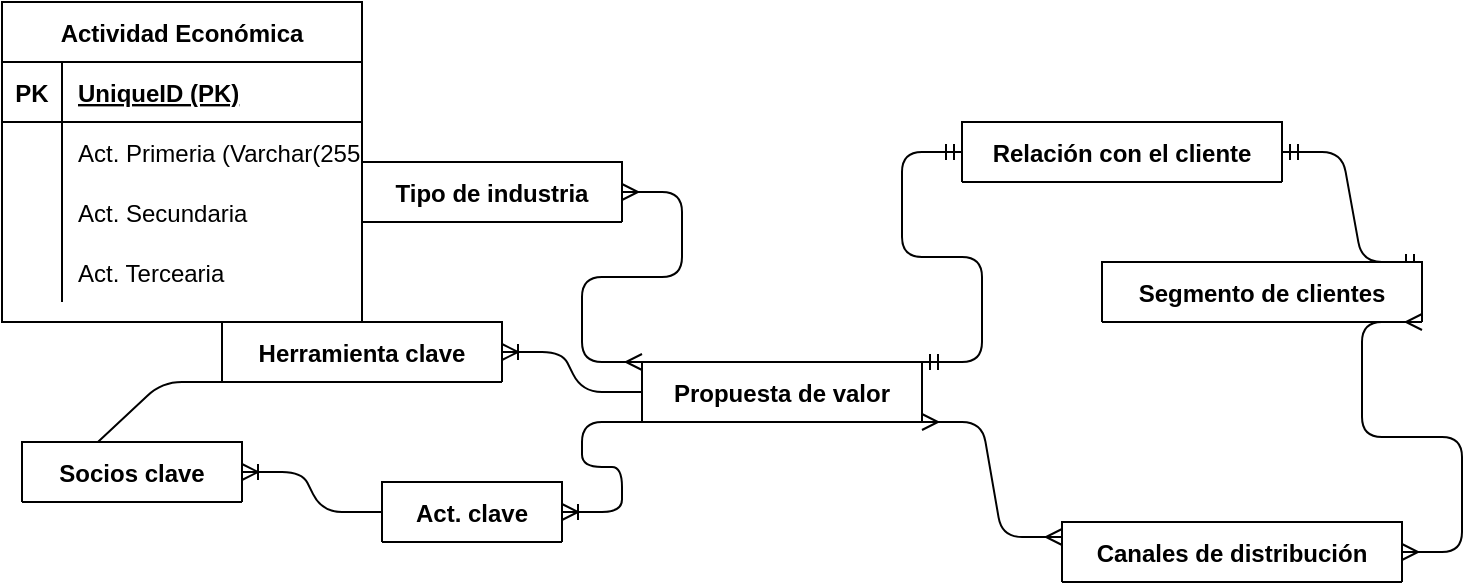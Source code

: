 <mxfile version="13.6.5" type="github">
  <diagram id="66uv4UlW8J-1fgO-G8yW" name="Page-1">
    <mxGraphModel dx="868" dy="482" grid="1" gridSize="10" guides="1" tooltips="1" connect="1" arrows="1" fold="1" page="1" pageScale="1" pageWidth="827" pageHeight="1169" math="0" shadow="0">
      <root>
        <mxCell id="0" />
        <mxCell id="1" parent="0" />
        <mxCell id="5S_YyyaYfL5L0cFhzbNb-131" value="" style="edgeStyle=entityRelationEdgeStyle;fontSize=12;html=1;endArrow=ERoneToMany;exitX=1;exitY=0.5;exitDx=0;exitDy=0;entryX=0;entryY=0.5;entryDx=0;entryDy=0;" parent="1" source="5S_YyyaYfL5L0cFhzbNb-1" target="5S_YyyaYfL5L0cFhzbNb-14" edge="1">
          <mxGeometry width="100" height="100" relative="1" as="geometry">
            <mxPoint x="360" y="380" as="sourcePoint" />
            <mxPoint x="460" y="280" as="targetPoint" />
          </mxGeometry>
        </mxCell>
        <mxCell id="5S_YyyaYfL5L0cFhzbNb-132" value="" style="edgeStyle=entityRelationEdgeStyle;fontSize=12;html=1;endArrow=ERmany;startArrow=ERmany;exitX=1;exitY=0.5;exitDx=0;exitDy=0;entryX=0;entryY=0;entryDx=0;entryDy=0;" parent="1" source="5S_YyyaYfL5L0cFhzbNb-14" target="5S_YyyaYfL5L0cFhzbNb-27" edge="1">
          <mxGeometry width="100" height="100" relative="1" as="geometry">
            <mxPoint x="360" y="380" as="sourcePoint" />
            <mxPoint x="570" y="210" as="targetPoint" />
          </mxGeometry>
        </mxCell>
        <mxCell id="5S_YyyaYfL5L0cFhzbNb-134" value="" style="edgeStyle=entityRelationEdgeStyle;fontSize=12;html=1;endArrow=ERmandOne;startArrow=ERmandOne;exitX=1;exitY=0;exitDx=0;exitDy=0;" parent="1" source="5S_YyyaYfL5L0cFhzbNb-27" target="5S_YyyaYfL5L0cFhzbNb-57" edge="1">
          <mxGeometry width="100" height="100" relative="1" as="geometry">
            <mxPoint x="460" y="280" as="sourcePoint" />
            <mxPoint x="360" y="380" as="targetPoint" />
          </mxGeometry>
        </mxCell>
        <mxCell id="5S_YyyaYfL5L0cFhzbNb-135" value="" style="edgeStyle=entityRelationEdgeStyle;fontSize=12;html=1;endArrow=ERmandOne;startArrow=ERmandOne;exitX=1;exitY=0;exitDx=0;exitDy=0;" parent="1" source="5S_YyyaYfL5L0cFhzbNb-40" target="5S_YyyaYfL5L0cFhzbNb-57" edge="1">
          <mxGeometry width="100" height="100" relative="1" as="geometry">
            <mxPoint x="360" y="380" as="sourcePoint" />
            <mxPoint x="460" y="280" as="targetPoint" />
          </mxGeometry>
        </mxCell>
        <mxCell id="5S_YyyaYfL5L0cFhzbNb-136" value="" style="edgeStyle=entityRelationEdgeStyle;fontSize=12;html=1;endArrow=ERmany;startArrow=ERmany;exitX=1;exitY=1;exitDx=0;exitDy=0;entryX=0;entryY=0.25;entryDx=0;entryDy=0;" parent="1" source="5S_YyyaYfL5L0cFhzbNb-27" target="5S_YyyaYfL5L0cFhzbNb-76" edge="1">
          <mxGeometry width="100" height="100" relative="1" as="geometry">
            <mxPoint x="580" y="260" as="sourcePoint" />
            <mxPoint x="360" y="380" as="targetPoint" />
          </mxGeometry>
        </mxCell>
        <mxCell id="5S_YyyaYfL5L0cFhzbNb-1" value="Actividad Económica" style="shape=table;startSize=30;container=1;collapsible=1;childLayout=tableLayout;fixedRows=1;rowLines=0;fontStyle=1;align=center;resizeLast=1;" parent="1" vertex="1">
          <mxGeometry x="40" y="40" width="180" height="160" as="geometry">
            <mxRectangle x="40" y="40" width="150" height="30" as="alternateBounds" />
          </mxGeometry>
        </mxCell>
        <mxCell id="5S_YyyaYfL5L0cFhzbNb-2" value="" style="shape=partialRectangle;collapsible=0;dropTarget=0;pointerEvents=0;fillColor=none;top=0;left=0;bottom=1;right=0;points=[[0,0.5],[1,0.5]];portConstraint=eastwest;" parent="5S_YyyaYfL5L0cFhzbNb-1" vertex="1">
          <mxGeometry y="30" width="180" height="30" as="geometry" />
        </mxCell>
        <mxCell id="5S_YyyaYfL5L0cFhzbNb-3" value="PK" style="shape=partialRectangle;connectable=0;fillColor=none;top=0;left=0;bottom=0;right=0;fontStyle=1;overflow=hidden;" parent="5S_YyyaYfL5L0cFhzbNb-2" vertex="1">
          <mxGeometry width="30" height="30" as="geometry" />
        </mxCell>
        <mxCell id="5S_YyyaYfL5L0cFhzbNb-4" value="UniqueID (PK)" style="shape=partialRectangle;connectable=0;fillColor=none;top=0;left=0;bottom=0;right=0;align=left;spacingLeft=6;fontStyle=5;overflow=hidden;" parent="5S_YyyaYfL5L0cFhzbNb-2" vertex="1">
          <mxGeometry x="30" width="150" height="30" as="geometry" />
        </mxCell>
        <mxCell id="5S_YyyaYfL5L0cFhzbNb-5" value="" style="shape=partialRectangle;collapsible=0;dropTarget=0;pointerEvents=0;fillColor=none;top=0;left=0;bottom=0;right=0;points=[[0,0.5],[1,0.5]];portConstraint=eastwest;" parent="5S_YyyaYfL5L0cFhzbNb-1" vertex="1">
          <mxGeometry y="60" width="180" height="30" as="geometry" />
        </mxCell>
        <mxCell id="5S_YyyaYfL5L0cFhzbNb-6" value="" style="shape=partialRectangle;connectable=0;fillColor=none;top=0;left=0;bottom=0;right=0;editable=1;overflow=hidden;" parent="5S_YyyaYfL5L0cFhzbNb-5" vertex="1">
          <mxGeometry width="30" height="30" as="geometry" />
        </mxCell>
        <mxCell id="5S_YyyaYfL5L0cFhzbNb-7" value="Act. Primeria (Varchar(255)" style="shape=partialRectangle;connectable=0;fillColor=none;top=0;left=0;bottom=0;right=0;align=left;spacingLeft=6;overflow=hidden;" parent="5S_YyyaYfL5L0cFhzbNb-5" vertex="1">
          <mxGeometry x="30" width="150" height="30" as="geometry" />
        </mxCell>
        <mxCell id="5S_YyyaYfL5L0cFhzbNb-8" value="" style="shape=partialRectangle;collapsible=0;dropTarget=0;pointerEvents=0;fillColor=none;top=0;left=0;bottom=0;right=0;points=[[0,0.5],[1,0.5]];portConstraint=eastwest;" parent="5S_YyyaYfL5L0cFhzbNb-1" vertex="1">
          <mxGeometry y="90" width="180" height="30" as="geometry" />
        </mxCell>
        <mxCell id="5S_YyyaYfL5L0cFhzbNb-9" value="" style="shape=partialRectangle;connectable=0;fillColor=none;top=0;left=0;bottom=0;right=0;editable=1;overflow=hidden;" parent="5S_YyyaYfL5L0cFhzbNb-8" vertex="1">
          <mxGeometry width="30" height="30" as="geometry" />
        </mxCell>
        <mxCell id="5S_YyyaYfL5L0cFhzbNb-10" value="Act. Secundaria" style="shape=partialRectangle;connectable=0;fillColor=none;top=0;left=0;bottom=0;right=0;align=left;spacingLeft=6;overflow=hidden;" parent="5S_YyyaYfL5L0cFhzbNb-8" vertex="1">
          <mxGeometry x="30" width="150" height="30" as="geometry" />
        </mxCell>
        <mxCell id="5S_YyyaYfL5L0cFhzbNb-11" value="" style="shape=partialRectangle;collapsible=0;dropTarget=0;pointerEvents=0;fillColor=none;top=0;left=0;bottom=0;right=0;points=[[0,0.5],[1,0.5]];portConstraint=eastwest;" parent="5S_YyyaYfL5L0cFhzbNb-1" vertex="1">
          <mxGeometry y="120" width="180" height="30" as="geometry" />
        </mxCell>
        <mxCell id="5S_YyyaYfL5L0cFhzbNb-12" value="" style="shape=partialRectangle;connectable=0;fillColor=none;top=0;left=0;bottom=0;right=0;editable=1;overflow=hidden;" parent="5S_YyyaYfL5L0cFhzbNb-11" vertex="1">
          <mxGeometry width="30" height="30" as="geometry" />
        </mxCell>
        <mxCell id="5S_YyyaYfL5L0cFhzbNb-13" value="Act. Tercearia" style="shape=partialRectangle;connectable=0;fillColor=none;top=0;left=0;bottom=0;right=0;align=left;spacingLeft=6;overflow=hidden;" parent="5S_YyyaYfL5L0cFhzbNb-11" vertex="1">
          <mxGeometry x="30" width="150" height="30" as="geometry" />
        </mxCell>
        <mxCell id="5S_YyyaYfL5L0cFhzbNb-14" value="Tipo de industria" style="shape=table;startSize=30;container=1;collapsible=1;childLayout=tableLayout;fixedRows=1;rowLines=0;fontStyle=1;align=center;resizeLast=1;" parent="1" vertex="1" collapsed="1">
          <mxGeometry x="220" y="120" width="130" height="30" as="geometry">
            <mxRectangle x="340" y="100" width="180" height="160" as="alternateBounds" />
          </mxGeometry>
        </mxCell>
        <mxCell id="5S_YyyaYfL5L0cFhzbNb-15" value="" style="shape=partialRectangle;collapsible=0;dropTarget=0;pointerEvents=0;fillColor=none;top=0;left=0;bottom=1;right=0;points=[[0,0.5],[1,0.5]];portConstraint=eastwest;" parent="5S_YyyaYfL5L0cFhzbNb-14" vertex="1">
          <mxGeometry y="30" width="180" height="30" as="geometry" />
        </mxCell>
        <mxCell id="5S_YyyaYfL5L0cFhzbNb-16" value="PK" style="shape=partialRectangle;connectable=0;fillColor=none;top=0;left=0;bottom=0;right=0;fontStyle=1;overflow=hidden;" parent="5S_YyyaYfL5L0cFhzbNb-15" vertex="1">
          <mxGeometry width="30" height="30" as="geometry" />
        </mxCell>
        <mxCell id="5S_YyyaYfL5L0cFhzbNb-17" value="UniqueID" style="shape=partialRectangle;connectable=0;fillColor=none;top=0;left=0;bottom=0;right=0;align=left;spacingLeft=6;fontStyle=5;overflow=hidden;" parent="5S_YyyaYfL5L0cFhzbNb-15" vertex="1">
          <mxGeometry x="30" width="150" height="30" as="geometry" />
        </mxCell>
        <mxCell id="5S_YyyaYfL5L0cFhzbNb-18" value="" style="shape=partialRectangle;collapsible=0;dropTarget=0;pointerEvents=0;fillColor=none;top=0;left=0;bottom=0;right=0;points=[[0,0.5],[1,0.5]];portConstraint=eastwest;" parent="5S_YyyaYfL5L0cFhzbNb-14" vertex="1">
          <mxGeometry y="60" width="180" height="30" as="geometry" />
        </mxCell>
        <mxCell id="5S_YyyaYfL5L0cFhzbNb-19" value="" style="shape=partialRectangle;connectable=0;fillColor=none;top=0;left=0;bottom=0;right=0;editable=1;overflow=hidden;" parent="5S_YyyaYfL5L0cFhzbNb-18" vertex="1">
          <mxGeometry width="30" height="30" as="geometry" />
        </mxCell>
        <mxCell id="5S_YyyaYfL5L0cFhzbNb-20" value="Mineria" style="shape=partialRectangle;connectable=0;fillColor=none;top=0;left=0;bottom=0;right=0;align=left;spacingLeft=6;overflow=hidden;" parent="5S_YyyaYfL5L0cFhzbNb-18" vertex="1">
          <mxGeometry x="30" width="150" height="30" as="geometry" />
        </mxCell>
        <mxCell id="5S_YyyaYfL5L0cFhzbNb-21" value="" style="shape=partialRectangle;collapsible=0;dropTarget=0;pointerEvents=0;fillColor=none;top=0;left=0;bottom=0;right=0;points=[[0,0.5],[1,0.5]];portConstraint=eastwest;" parent="5S_YyyaYfL5L0cFhzbNb-14" vertex="1">
          <mxGeometry y="90" width="180" height="30" as="geometry" />
        </mxCell>
        <mxCell id="5S_YyyaYfL5L0cFhzbNb-22" value="" style="shape=partialRectangle;connectable=0;fillColor=none;top=0;left=0;bottom=0;right=0;editable=1;overflow=hidden;" parent="5S_YyyaYfL5L0cFhzbNb-21" vertex="1">
          <mxGeometry width="30" height="30" as="geometry" />
        </mxCell>
        <mxCell id="5S_YyyaYfL5L0cFhzbNb-23" value="Construcción" style="shape=partialRectangle;connectable=0;fillColor=none;top=0;left=0;bottom=0;right=0;align=left;spacingLeft=6;overflow=hidden;" parent="5S_YyyaYfL5L0cFhzbNb-21" vertex="1">
          <mxGeometry x="30" width="150" height="30" as="geometry" />
        </mxCell>
        <mxCell id="5S_YyyaYfL5L0cFhzbNb-24" value="" style="shape=partialRectangle;collapsible=0;dropTarget=0;pointerEvents=0;fillColor=none;top=0;left=0;bottom=0;right=0;points=[[0,0.5],[1,0.5]];portConstraint=eastwest;" parent="5S_YyyaYfL5L0cFhzbNb-14" vertex="1">
          <mxGeometry y="120" width="180" height="30" as="geometry" />
        </mxCell>
        <mxCell id="5S_YyyaYfL5L0cFhzbNb-25" value="" style="shape=partialRectangle;connectable=0;fillColor=none;top=0;left=0;bottom=0;right=0;editable=1;overflow=hidden;" parent="5S_YyyaYfL5L0cFhzbNb-24" vertex="1">
          <mxGeometry width="30" height="30" as="geometry" />
        </mxCell>
        <mxCell id="5S_YyyaYfL5L0cFhzbNb-26" value="Industrias manufactureras" style="shape=partialRectangle;connectable=0;fillColor=none;top=0;left=0;bottom=0;right=0;align=left;spacingLeft=6;overflow=hidden;" parent="5S_YyyaYfL5L0cFhzbNb-24" vertex="1">
          <mxGeometry x="30" width="150" height="30" as="geometry" />
        </mxCell>
        <mxCell id="5S_YyyaYfL5L0cFhzbNb-27" value="Propuesta de valor" style="shape=table;startSize=30;container=1;collapsible=1;childLayout=tableLayout;fixedRows=1;rowLines=0;fontStyle=1;align=center;resizeLast=1;" parent="1" vertex="1" collapsed="1">
          <mxGeometry x="360" y="220" width="140" height="30" as="geometry">
            <mxRectangle x="550" y="110" width="180" height="100" as="alternateBounds" />
          </mxGeometry>
        </mxCell>
        <mxCell id="5S_YyyaYfL5L0cFhzbNb-28" value="" style="shape=partialRectangle;collapsible=0;dropTarget=0;pointerEvents=0;fillColor=none;top=0;left=0;bottom=1;right=0;points=[[0,0.5],[1,0.5]];portConstraint=eastwest;" parent="5S_YyyaYfL5L0cFhzbNb-27" vertex="1">
          <mxGeometry y="30" width="180" height="30" as="geometry" />
        </mxCell>
        <mxCell id="5S_YyyaYfL5L0cFhzbNb-29" value="PK" style="shape=partialRectangle;connectable=0;fillColor=none;top=0;left=0;bottom=0;right=0;fontStyle=1;overflow=hidden;" parent="5S_YyyaYfL5L0cFhzbNb-28" vertex="1">
          <mxGeometry width="30" height="30" as="geometry" />
        </mxCell>
        <mxCell id="5S_YyyaYfL5L0cFhzbNb-30" value="UniqueID" style="shape=partialRectangle;connectable=0;fillColor=none;top=0;left=0;bottom=0;right=0;align=left;spacingLeft=6;fontStyle=5;overflow=hidden;" parent="5S_YyyaYfL5L0cFhzbNb-28" vertex="1">
          <mxGeometry x="30" width="150" height="30" as="geometry" />
        </mxCell>
        <mxCell id="5S_YyyaYfL5L0cFhzbNb-31" value="" style="shape=partialRectangle;collapsible=0;dropTarget=0;pointerEvents=0;fillColor=none;top=0;left=0;bottom=0;right=0;points=[[0,0.5],[1,0.5]];portConstraint=eastwest;" parent="5S_YyyaYfL5L0cFhzbNb-27" vertex="1">
          <mxGeometry y="60" width="180" height="30" as="geometry" />
        </mxCell>
        <mxCell id="5S_YyyaYfL5L0cFhzbNb-32" value="" style="shape=partialRectangle;connectable=0;fillColor=none;top=0;left=0;bottom=0;right=0;editable=1;overflow=hidden;" parent="5S_YyyaYfL5L0cFhzbNb-31" vertex="1">
          <mxGeometry width="30" height="30" as="geometry" />
        </mxCell>
        <mxCell id="5S_YyyaYfL5L0cFhzbNb-33" value="Diferenciador" style="shape=partialRectangle;connectable=0;fillColor=none;top=0;left=0;bottom=0;right=0;align=left;spacingLeft=6;overflow=hidden;" parent="5S_YyyaYfL5L0cFhzbNb-31" vertex="1">
          <mxGeometry x="30" width="150" height="30" as="geometry" />
        </mxCell>
        <mxCell id="5S_YyyaYfL5L0cFhzbNb-57" value="Relación con el cliente" style="shape=table;startSize=30;container=1;collapsible=1;childLayout=tableLayout;fixedRows=1;rowLines=0;fontStyle=1;align=center;resizeLast=1;" parent="1" vertex="1" collapsed="1">
          <mxGeometry x="520" y="100" width="160" height="30" as="geometry">
            <mxRectangle x="479" y="310" width="180" height="220" as="alternateBounds" />
          </mxGeometry>
        </mxCell>
        <mxCell id="5S_YyyaYfL5L0cFhzbNb-58" value="" style="shape=partialRectangle;collapsible=0;dropTarget=0;pointerEvents=0;fillColor=none;top=0;left=0;bottom=1;right=0;points=[[0,0.5],[1,0.5]];portConstraint=eastwest;" parent="5S_YyyaYfL5L0cFhzbNb-57" vertex="1">
          <mxGeometry y="30" width="180" height="30" as="geometry" />
        </mxCell>
        <mxCell id="5S_YyyaYfL5L0cFhzbNb-59" value="PK" style="shape=partialRectangle;connectable=0;fillColor=none;top=0;left=0;bottom=0;right=0;fontStyle=1;overflow=hidden;" parent="5S_YyyaYfL5L0cFhzbNb-58" vertex="1">
          <mxGeometry width="30" height="30" as="geometry" />
        </mxCell>
        <mxCell id="5S_YyyaYfL5L0cFhzbNb-60" value="UniqueID" style="shape=partialRectangle;connectable=0;fillColor=none;top=0;left=0;bottom=0;right=0;align=left;spacingLeft=6;fontStyle=5;overflow=hidden;" parent="5S_YyyaYfL5L0cFhzbNb-58" vertex="1">
          <mxGeometry x="30" width="150" height="30" as="geometry" />
        </mxCell>
        <mxCell id="5S_YyyaYfL5L0cFhzbNb-61" value="" style="shape=partialRectangle;collapsible=0;dropTarget=0;pointerEvents=0;fillColor=none;top=0;left=0;bottom=0;right=0;points=[[0,0.5],[1,0.5]];portConstraint=eastwest;" parent="5S_YyyaYfL5L0cFhzbNb-57" vertex="1">
          <mxGeometry y="60" width="180" height="30" as="geometry" />
        </mxCell>
        <mxCell id="5S_YyyaYfL5L0cFhzbNb-62" value="" style="shape=partialRectangle;connectable=0;fillColor=none;top=0;left=0;bottom=0;right=0;editable=1;overflow=hidden;" parent="5S_YyyaYfL5L0cFhzbNb-61" vertex="1">
          <mxGeometry width="30" height="30" as="geometry" />
        </mxCell>
        <mxCell id="5S_YyyaYfL5L0cFhzbNb-63" value="Metodología de venta" style="shape=partialRectangle;connectable=0;fillColor=none;top=0;left=0;bottom=0;right=0;align=left;spacingLeft=6;overflow=hidden;" parent="5S_YyyaYfL5L0cFhzbNb-61" vertex="1">
          <mxGeometry x="30" width="150" height="30" as="geometry" />
        </mxCell>
        <mxCell id="5S_YyyaYfL5L0cFhzbNb-64" value="" style="shape=partialRectangle;collapsible=0;dropTarget=0;pointerEvents=0;fillColor=none;top=0;left=0;bottom=0;right=0;points=[[0,0.5],[1,0.5]];portConstraint=eastwest;" parent="5S_YyyaYfL5L0cFhzbNb-57" vertex="1">
          <mxGeometry y="90" width="180" height="30" as="geometry" />
        </mxCell>
        <mxCell id="5S_YyyaYfL5L0cFhzbNb-65" value="" style="shape=partialRectangle;connectable=0;fillColor=none;top=0;left=0;bottom=0;right=0;editable=1;overflow=hidden;" parent="5S_YyyaYfL5L0cFhzbNb-64" vertex="1">
          <mxGeometry width="30" height="30" as="geometry" />
        </mxCell>
        <mxCell id="5S_YyyaYfL5L0cFhzbNb-66" value="Curva de experiencia" style="shape=partialRectangle;connectable=0;fillColor=none;top=0;left=0;bottom=0;right=0;align=left;spacingLeft=6;overflow=hidden;" parent="5S_YyyaYfL5L0cFhzbNb-64" vertex="1">
          <mxGeometry x="30" width="150" height="30" as="geometry" />
        </mxCell>
        <mxCell id="5S_YyyaYfL5L0cFhzbNb-67" value="" style="shape=partialRectangle;collapsible=0;dropTarget=0;pointerEvents=0;fillColor=none;top=0;left=0;bottom=0;right=0;points=[[0,0.5],[1,0.5]];portConstraint=eastwest;" parent="5S_YyyaYfL5L0cFhzbNb-57" vertex="1">
          <mxGeometry y="120" width="180" height="30" as="geometry" />
        </mxCell>
        <mxCell id="5S_YyyaYfL5L0cFhzbNb-68" value="" style="shape=partialRectangle;connectable=0;fillColor=none;top=0;left=0;bottom=0;right=0;editable=1;overflow=hidden;" parent="5S_YyyaYfL5L0cFhzbNb-67" vertex="1">
          <mxGeometry width="30" height="30" as="geometry" />
        </mxCell>
        <mxCell id="5S_YyyaYfL5L0cFhzbNb-69" value="Presencia digital" style="shape=partialRectangle;connectable=0;fillColor=none;top=0;left=0;bottom=0;right=0;align=left;spacingLeft=6;overflow=hidden;" parent="5S_YyyaYfL5L0cFhzbNb-67" vertex="1">
          <mxGeometry x="30" width="150" height="30" as="geometry" />
        </mxCell>
        <mxCell id="5S_YyyaYfL5L0cFhzbNb-70" style="shape=partialRectangle;collapsible=0;dropTarget=0;pointerEvents=0;fillColor=none;top=0;left=0;bottom=0;right=0;points=[[0,0.5],[1,0.5]];portConstraint=eastwest;" parent="5S_YyyaYfL5L0cFhzbNb-57" vertex="1">
          <mxGeometry y="150" width="180" height="30" as="geometry" />
        </mxCell>
        <mxCell id="5S_YyyaYfL5L0cFhzbNb-71" style="shape=partialRectangle;connectable=0;fillColor=none;top=0;left=0;bottom=0;right=0;editable=1;overflow=hidden;" parent="5S_YyyaYfL5L0cFhzbNb-70" vertex="1">
          <mxGeometry width="30" height="30" as="geometry" />
        </mxCell>
        <mxCell id="5S_YyyaYfL5L0cFhzbNb-72" value="Seguimiento 1:1" style="shape=partialRectangle;connectable=0;fillColor=none;top=0;left=0;bottom=0;right=0;align=left;spacingLeft=6;overflow=hidden;" parent="5S_YyyaYfL5L0cFhzbNb-70" vertex="1">
          <mxGeometry x="30" width="150" height="30" as="geometry" />
        </mxCell>
        <mxCell id="5S_YyyaYfL5L0cFhzbNb-73" style="shape=partialRectangle;collapsible=0;dropTarget=0;pointerEvents=0;fillColor=none;top=0;left=0;bottom=0;right=0;points=[[0,0.5],[1,0.5]];portConstraint=eastwest;" parent="5S_YyyaYfL5L0cFhzbNb-57" vertex="1">
          <mxGeometry y="180" width="180" height="30" as="geometry" />
        </mxCell>
        <mxCell id="5S_YyyaYfL5L0cFhzbNb-74" style="shape=partialRectangle;connectable=0;fillColor=none;top=0;left=0;bottom=0;right=0;editable=1;overflow=hidden;" parent="5S_YyyaYfL5L0cFhzbNb-73" vertex="1">
          <mxGeometry width="30" height="30" as="geometry" />
        </mxCell>
        <mxCell id="5S_YyyaYfL5L0cFhzbNb-75" value="Reuniones presenciales" style="shape=partialRectangle;connectable=0;fillColor=none;top=0;left=0;bottom=0;right=0;align=left;spacingLeft=6;overflow=hidden;" parent="5S_YyyaYfL5L0cFhzbNb-73" vertex="1">
          <mxGeometry x="30" width="150" height="30" as="geometry" />
        </mxCell>
        <mxCell id="5S_YyyaYfL5L0cFhzbNb-40" value="Segmento de clientes" style="shape=table;startSize=30;container=1;collapsible=1;childLayout=tableLayout;fixedRows=1;rowLines=0;fontStyle=1;align=center;resizeLast=1;" parent="1" vertex="1" collapsed="1">
          <mxGeometry x="590" y="170" width="160" height="30" as="geometry">
            <mxRectangle x="320" y="250" width="180" height="190" as="alternateBounds" />
          </mxGeometry>
        </mxCell>
        <mxCell id="5S_YyyaYfL5L0cFhzbNb-41" value="" style="shape=partialRectangle;collapsible=0;dropTarget=0;pointerEvents=0;fillColor=none;top=0;left=0;bottom=1;right=0;points=[[0,0.5],[1,0.5]];portConstraint=eastwest;" parent="5S_YyyaYfL5L0cFhzbNb-40" vertex="1">
          <mxGeometry y="30" width="180" height="30" as="geometry" />
        </mxCell>
        <mxCell id="5S_YyyaYfL5L0cFhzbNb-42" value="PK" style="shape=partialRectangle;connectable=0;fillColor=none;top=0;left=0;bottom=0;right=0;fontStyle=1;overflow=hidden;" parent="5S_YyyaYfL5L0cFhzbNb-41" vertex="1">
          <mxGeometry width="30" height="30" as="geometry" />
        </mxCell>
        <mxCell id="5S_YyyaYfL5L0cFhzbNb-43" value="UniqueID" style="shape=partialRectangle;connectable=0;fillColor=none;top=0;left=0;bottom=0;right=0;align=left;spacingLeft=6;fontStyle=5;overflow=hidden;" parent="5S_YyyaYfL5L0cFhzbNb-41" vertex="1">
          <mxGeometry x="30" width="150" height="30" as="geometry" />
        </mxCell>
        <mxCell id="5S_YyyaYfL5L0cFhzbNb-44" value="" style="shape=partialRectangle;collapsible=0;dropTarget=0;pointerEvents=0;fillColor=none;top=0;left=0;bottom=0;right=0;points=[[0,0.5],[1,0.5]];portConstraint=eastwest;" parent="5S_YyyaYfL5L0cFhzbNb-40" vertex="1">
          <mxGeometry y="60" width="180" height="30" as="geometry" />
        </mxCell>
        <mxCell id="5S_YyyaYfL5L0cFhzbNb-45" value="" style="shape=partialRectangle;connectable=0;fillColor=none;top=0;left=0;bottom=0;right=0;editable=1;overflow=hidden;" parent="5S_YyyaYfL5L0cFhzbNb-44" vertex="1">
          <mxGeometry width="30" height="30" as="geometry" />
        </mxCell>
        <mxCell id="5S_YyyaYfL5L0cFhzbNb-46" value="Mercado Nicho" style="shape=partialRectangle;connectable=0;fillColor=none;top=0;left=0;bottom=0;right=0;align=left;spacingLeft=6;overflow=hidden;" parent="5S_YyyaYfL5L0cFhzbNb-44" vertex="1">
          <mxGeometry x="30" width="150" height="30" as="geometry" />
        </mxCell>
        <mxCell id="5S_YyyaYfL5L0cFhzbNb-47" value="" style="shape=partialRectangle;collapsible=0;dropTarget=0;pointerEvents=0;fillColor=none;top=0;left=0;bottom=0;right=0;points=[[0,0.5],[1,0.5]];portConstraint=eastwest;" parent="5S_YyyaYfL5L0cFhzbNb-40" vertex="1">
          <mxGeometry y="90" width="180" height="30" as="geometry" />
        </mxCell>
        <mxCell id="5S_YyyaYfL5L0cFhzbNb-48" value="" style="shape=partialRectangle;connectable=0;fillColor=none;top=0;left=0;bottom=0;right=0;editable=1;overflow=hidden;" parent="5S_YyyaYfL5L0cFhzbNb-47" vertex="1">
          <mxGeometry width="30" height="30" as="geometry" />
        </mxCell>
        <mxCell id="5S_YyyaYfL5L0cFhzbNb-49" value="Mercado Real" style="shape=partialRectangle;connectable=0;fillColor=none;top=0;left=0;bottom=0;right=0;align=left;spacingLeft=6;overflow=hidden;" parent="5S_YyyaYfL5L0cFhzbNb-47" vertex="1">
          <mxGeometry x="30" width="150" height="30" as="geometry" />
        </mxCell>
        <mxCell id="5S_YyyaYfL5L0cFhzbNb-50" value="" style="shape=partialRectangle;collapsible=0;dropTarget=0;pointerEvents=0;fillColor=none;top=0;left=0;bottom=0;right=0;points=[[0,0.5],[1,0.5]];portConstraint=eastwest;" parent="5S_YyyaYfL5L0cFhzbNb-40" vertex="1">
          <mxGeometry y="120" width="180" height="30" as="geometry" />
        </mxCell>
        <mxCell id="5S_YyyaYfL5L0cFhzbNb-51" value="" style="shape=partialRectangle;connectable=0;fillColor=none;top=0;left=0;bottom=0;right=0;editable=1;overflow=hidden;" parent="5S_YyyaYfL5L0cFhzbNb-50" vertex="1">
          <mxGeometry width="30" height="30" as="geometry" />
        </mxCell>
        <mxCell id="5S_YyyaYfL5L0cFhzbNb-52" value="Mercado Meta" style="shape=partialRectangle;connectable=0;fillColor=none;top=0;left=0;bottom=0;right=0;align=left;spacingLeft=6;overflow=hidden;" parent="5S_YyyaYfL5L0cFhzbNb-50" vertex="1">
          <mxGeometry x="30" width="150" height="30" as="geometry" />
        </mxCell>
        <mxCell id="5S_YyyaYfL5L0cFhzbNb-54" style="shape=partialRectangle;collapsible=0;dropTarget=0;pointerEvents=0;fillColor=none;top=0;left=0;bottom=0;right=0;points=[[0,0.5],[1,0.5]];portConstraint=eastwest;" parent="5S_YyyaYfL5L0cFhzbNb-40" vertex="1">
          <mxGeometry y="150" width="180" height="30" as="geometry" />
        </mxCell>
        <mxCell id="5S_YyyaYfL5L0cFhzbNb-55" style="shape=partialRectangle;connectable=0;fillColor=none;top=0;left=0;bottom=0;right=0;editable=1;overflow=hidden;" parent="5S_YyyaYfL5L0cFhzbNb-54" vertex="1">
          <mxGeometry width="30" height="30" as="geometry" />
        </mxCell>
        <mxCell id="5S_YyyaYfL5L0cFhzbNb-56" value="Mercado Potencial" style="shape=partialRectangle;connectable=0;fillColor=none;top=0;left=0;bottom=0;right=0;align=left;spacingLeft=6;overflow=hidden;" parent="5S_YyyaYfL5L0cFhzbNb-54" vertex="1">
          <mxGeometry x="30" width="150" height="30" as="geometry" />
        </mxCell>
        <mxCell id="5S_YyyaYfL5L0cFhzbNb-76" value="Canales de distribución" style="shape=table;startSize=30;container=1;collapsible=1;childLayout=tableLayout;fixedRows=1;rowLines=0;fontStyle=1;align=center;resizeLast=1;" parent="1" vertex="1" collapsed="1">
          <mxGeometry x="570" y="300" width="170" height="30" as="geometry">
            <mxRectangle x="320" y="250" width="180" height="190" as="alternateBounds" />
          </mxGeometry>
        </mxCell>
        <mxCell id="5S_YyyaYfL5L0cFhzbNb-77" value="" style="shape=partialRectangle;collapsible=0;dropTarget=0;pointerEvents=0;fillColor=none;top=0;left=0;bottom=1;right=0;points=[[0,0.5],[1,0.5]];portConstraint=eastwest;" parent="5S_YyyaYfL5L0cFhzbNb-76" vertex="1">
          <mxGeometry y="30" width="180" height="30" as="geometry" />
        </mxCell>
        <mxCell id="5S_YyyaYfL5L0cFhzbNb-78" value="PK" style="shape=partialRectangle;connectable=0;fillColor=none;top=0;left=0;bottom=0;right=0;fontStyle=1;overflow=hidden;" parent="5S_YyyaYfL5L0cFhzbNb-77" vertex="1">
          <mxGeometry width="30" height="30" as="geometry" />
        </mxCell>
        <mxCell id="5S_YyyaYfL5L0cFhzbNb-79" value="UniqueID" style="shape=partialRectangle;connectable=0;fillColor=none;top=0;left=0;bottom=0;right=0;align=left;spacingLeft=6;fontStyle=5;overflow=hidden;" parent="5S_YyyaYfL5L0cFhzbNb-77" vertex="1">
          <mxGeometry x="30" width="150" height="30" as="geometry" />
        </mxCell>
        <mxCell id="5S_YyyaYfL5L0cFhzbNb-80" value="" style="shape=partialRectangle;collapsible=0;dropTarget=0;pointerEvents=0;fillColor=none;top=0;left=0;bottom=0;right=0;points=[[0,0.5],[1,0.5]];portConstraint=eastwest;" parent="5S_YyyaYfL5L0cFhzbNb-76" vertex="1">
          <mxGeometry y="60" width="180" height="30" as="geometry" />
        </mxCell>
        <mxCell id="5S_YyyaYfL5L0cFhzbNb-81" value="" style="shape=partialRectangle;connectable=0;fillColor=none;top=0;left=0;bottom=0;right=0;editable=1;overflow=hidden;" parent="5S_YyyaYfL5L0cFhzbNb-80" vertex="1">
          <mxGeometry width="30" height="30" as="geometry" />
        </mxCell>
        <mxCell id="5S_YyyaYfL5L0cFhzbNb-82" value="Precio" style="shape=partialRectangle;connectable=0;fillColor=none;top=0;left=0;bottom=0;right=0;align=left;spacingLeft=6;overflow=hidden;" parent="5S_YyyaYfL5L0cFhzbNb-80" vertex="1">
          <mxGeometry x="30" width="150" height="30" as="geometry" />
        </mxCell>
        <mxCell id="5S_YyyaYfL5L0cFhzbNb-83" value="" style="shape=partialRectangle;collapsible=0;dropTarget=0;pointerEvents=0;fillColor=none;top=0;left=0;bottom=0;right=0;points=[[0,0.5],[1,0.5]];portConstraint=eastwest;" parent="5S_YyyaYfL5L0cFhzbNb-76" vertex="1">
          <mxGeometry y="90" width="180" height="30" as="geometry" />
        </mxCell>
        <mxCell id="5S_YyyaYfL5L0cFhzbNb-84" value="" style="shape=partialRectangle;connectable=0;fillColor=none;top=0;left=0;bottom=0;right=0;editable=1;overflow=hidden;" parent="5S_YyyaYfL5L0cFhzbNb-83" vertex="1">
          <mxGeometry width="30" height="30" as="geometry" />
        </mxCell>
        <mxCell id="5S_YyyaYfL5L0cFhzbNb-85" value="Producto" style="shape=partialRectangle;connectable=0;fillColor=none;top=0;left=0;bottom=0;right=0;align=left;spacingLeft=6;overflow=hidden;" parent="5S_YyyaYfL5L0cFhzbNb-83" vertex="1">
          <mxGeometry x="30" width="150" height="30" as="geometry" />
        </mxCell>
        <mxCell id="5S_YyyaYfL5L0cFhzbNb-86" value="" style="shape=partialRectangle;collapsible=0;dropTarget=0;pointerEvents=0;fillColor=none;top=0;left=0;bottom=0;right=0;points=[[0,0.5],[1,0.5]];portConstraint=eastwest;" parent="5S_YyyaYfL5L0cFhzbNb-76" vertex="1">
          <mxGeometry y="120" width="180" height="30" as="geometry" />
        </mxCell>
        <mxCell id="5S_YyyaYfL5L0cFhzbNb-87" value="" style="shape=partialRectangle;connectable=0;fillColor=none;top=0;left=0;bottom=0;right=0;editable=1;overflow=hidden;" parent="5S_YyyaYfL5L0cFhzbNb-86" vertex="1">
          <mxGeometry width="30" height="30" as="geometry" />
        </mxCell>
        <mxCell id="5S_YyyaYfL5L0cFhzbNb-88" value="Plaza" style="shape=partialRectangle;connectable=0;fillColor=none;top=0;left=0;bottom=0;right=0;align=left;spacingLeft=6;overflow=hidden;" parent="5S_YyyaYfL5L0cFhzbNb-86" vertex="1">
          <mxGeometry x="30" width="150" height="30" as="geometry" />
        </mxCell>
        <mxCell id="5S_YyyaYfL5L0cFhzbNb-89" style="shape=partialRectangle;collapsible=0;dropTarget=0;pointerEvents=0;fillColor=none;top=0;left=0;bottom=0;right=0;points=[[0,0.5],[1,0.5]];portConstraint=eastwest;" parent="5S_YyyaYfL5L0cFhzbNb-76" vertex="1">
          <mxGeometry y="150" width="180" height="30" as="geometry" />
        </mxCell>
        <mxCell id="5S_YyyaYfL5L0cFhzbNb-90" style="shape=partialRectangle;connectable=0;fillColor=none;top=0;left=0;bottom=0;right=0;editable=1;overflow=hidden;" parent="5S_YyyaYfL5L0cFhzbNb-89" vertex="1">
          <mxGeometry width="30" height="30" as="geometry" />
        </mxCell>
        <mxCell id="5S_YyyaYfL5L0cFhzbNb-91" value="Promoción" style="shape=partialRectangle;connectable=0;fillColor=none;top=0;left=0;bottom=0;right=0;align=left;spacingLeft=6;overflow=hidden;" parent="5S_YyyaYfL5L0cFhzbNb-89" vertex="1">
          <mxGeometry x="30" width="150" height="30" as="geometry" />
        </mxCell>
        <mxCell id="5S_YyyaYfL5L0cFhzbNb-138" value="" style="edgeStyle=entityRelationEdgeStyle;fontSize=12;html=1;endArrow=ERmany;startArrow=ERmany;exitX=1;exitY=1;exitDx=0;exitDy=0;" parent="1" source="5S_YyyaYfL5L0cFhzbNb-40" target="5S_YyyaYfL5L0cFhzbNb-76" edge="1">
          <mxGeometry width="100" height="100" relative="1" as="geometry">
            <mxPoint x="460" y="280" as="sourcePoint" />
            <mxPoint x="360" y="380" as="targetPoint" />
          </mxGeometry>
        </mxCell>
        <mxCell id="5S_YyyaYfL5L0cFhzbNb-139" value="Act. clave" style="shape=table;startSize=30;container=1;collapsible=1;childLayout=tableLayout;fixedRows=1;rowLines=0;fontStyle=1;align=center;resizeLast=1;" parent="1" vertex="1" collapsed="1">
          <mxGeometry x="230" y="280" width="90" height="30" as="geometry">
            <mxRectangle x="320" y="250" width="180" height="130" as="alternateBounds" />
          </mxGeometry>
        </mxCell>
        <mxCell id="5S_YyyaYfL5L0cFhzbNb-140" value="" style="shape=partialRectangle;collapsible=0;dropTarget=0;pointerEvents=0;fillColor=none;top=0;left=0;bottom=1;right=0;points=[[0,0.5],[1,0.5]];portConstraint=eastwest;" parent="5S_YyyaYfL5L0cFhzbNb-139" vertex="1">
          <mxGeometry y="30" width="180" height="30" as="geometry" />
        </mxCell>
        <mxCell id="5S_YyyaYfL5L0cFhzbNb-141" value="PK" style="shape=partialRectangle;connectable=0;fillColor=none;top=0;left=0;bottom=0;right=0;fontStyle=1;overflow=hidden;" parent="5S_YyyaYfL5L0cFhzbNb-140" vertex="1">
          <mxGeometry width="30" height="30" as="geometry" />
        </mxCell>
        <mxCell id="5S_YyyaYfL5L0cFhzbNb-142" value="UniqueID" style="shape=partialRectangle;connectable=0;fillColor=none;top=0;left=0;bottom=0;right=0;align=left;spacingLeft=6;fontStyle=5;overflow=hidden;" parent="5S_YyyaYfL5L0cFhzbNb-140" vertex="1">
          <mxGeometry x="30" width="150" height="30" as="geometry" />
        </mxCell>
        <mxCell id="5S_YyyaYfL5L0cFhzbNb-143" value="" style="shape=partialRectangle;collapsible=0;dropTarget=0;pointerEvents=0;fillColor=none;top=0;left=0;bottom=0;right=0;points=[[0,0.5],[1,0.5]];portConstraint=eastwest;" parent="5S_YyyaYfL5L0cFhzbNb-139" vertex="1">
          <mxGeometry y="60" width="180" height="30" as="geometry" />
        </mxCell>
        <mxCell id="5S_YyyaYfL5L0cFhzbNb-144" value="" style="shape=partialRectangle;connectable=0;fillColor=none;top=0;left=0;bottom=0;right=0;editable=1;overflow=hidden;" parent="5S_YyyaYfL5L0cFhzbNb-143" vertex="1">
          <mxGeometry width="30" height="30" as="geometry" />
        </mxCell>
        <mxCell id="5S_YyyaYfL5L0cFhzbNb-145" value="Proceso" style="shape=partialRectangle;connectable=0;fillColor=none;top=0;left=0;bottom=0;right=0;align=left;spacingLeft=6;overflow=hidden;" parent="5S_YyyaYfL5L0cFhzbNb-143" vertex="1">
          <mxGeometry x="30" width="150" height="30" as="geometry" />
        </mxCell>
        <mxCell id="5S_YyyaYfL5L0cFhzbNb-146" value="" style="shape=partialRectangle;collapsible=0;dropTarget=0;pointerEvents=0;fillColor=none;top=0;left=0;bottom=0;right=0;points=[[0,0.5],[1,0.5]];portConstraint=eastwest;" parent="5S_YyyaYfL5L0cFhzbNb-139" vertex="1">
          <mxGeometry y="90" width="180" height="30" as="geometry" />
        </mxCell>
        <mxCell id="5S_YyyaYfL5L0cFhzbNb-147" value="" style="shape=partialRectangle;connectable=0;fillColor=none;top=0;left=0;bottom=0;right=0;editable=1;overflow=hidden;" parent="5S_YyyaYfL5L0cFhzbNb-146" vertex="1">
          <mxGeometry width="30" height="30" as="geometry" />
        </mxCell>
        <mxCell id="5S_YyyaYfL5L0cFhzbNb-148" value="OutSourcing" style="shape=partialRectangle;connectable=0;fillColor=none;top=0;left=0;bottom=0;right=0;align=left;spacingLeft=6;overflow=hidden;" parent="5S_YyyaYfL5L0cFhzbNb-146" vertex="1">
          <mxGeometry x="30" width="150" height="30" as="geometry" />
        </mxCell>
        <mxCell id="5S_YyyaYfL5L0cFhzbNb-152" value="Herramienta clave" style="shape=table;startSize=30;container=1;collapsible=1;childLayout=tableLayout;fixedRows=1;rowLines=0;fontStyle=1;align=center;resizeLast=1;" parent="1" vertex="1" collapsed="1">
          <mxGeometry x="150" y="200" width="140" height="30" as="geometry">
            <mxRectangle x="320" y="250" width="180" height="160" as="alternateBounds" />
          </mxGeometry>
        </mxCell>
        <mxCell id="5S_YyyaYfL5L0cFhzbNb-153" value="" style="shape=partialRectangle;collapsible=0;dropTarget=0;pointerEvents=0;fillColor=none;top=0;left=0;bottom=1;right=0;points=[[0,0.5],[1,0.5]];portConstraint=eastwest;" parent="5S_YyyaYfL5L0cFhzbNb-152" vertex="1">
          <mxGeometry y="30" width="180" height="30" as="geometry" />
        </mxCell>
        <mxCell id="5S_YyyaYfL5L0cFhzbNb-154" value="PK" style="shape=partialRectangle;connectable=0;fillColor=none;top=0;left=0;bottom=0;right=0;fontStyle=1;overflow=hidden;" parent="5S_YyyaYfL5L0cFhzbNb-153" vertex="1">
          <mxGeometry width="30" height="30" as="geometry" />
        </mxCell>
        <mxCell id="5S_YyyaYfL5L0cFhzbNb-155" value="UniqueID" style="shape=partialRectangle;connectable=0;fillColor=none;top=0;left=0;bottom=0;right=0;align=left;spacingLeft=6;fontStyle=5;overflow=hidden;" parent="5S_YyyaYfL5L0cFhzbNb-153" vertex="1">
          <mxGeometry x="30" width="150" height="30" as="geometry" />
        </mxCell>
        <mxCell id="5S_YyyaYfL5L0cFhzbNb-156" value="" style="shape=partialRectangle;collapsible=0;dropTarget=0;pointerEvents=0;fillColor=none;top=0;left=0;bottom=0;right=0;points=[[0,0.5],[1,0.5]];portConstraint=eastwest;" parent="5S_YyyaYfL5L0cFhzbNb-152" vertex="1">
          <mxGeometry y="60" width="180" height="30" as="geometry" />
        </mxCell>
        <mxCell id="5S_YyyaYfL5L0cFhzbNb-157" value="" style="shape=partialRectangle;connectable=0;fillColor=none;top=0;left=0;bottom=0;right=0;editable=1;overflow=hidden;" parent="5S_YyyaYfL5L0cFhzbNb-156" vertex="1">
          <mxGeometry width="30" height="30" as="geometry" />
        </mxCell>
        <mxCell id="5S_YyyaYfL5L0cFhzbNb-158" value="Equipo" style="shape=partialRectangle;connectable=0;fillColor=none;top=0;left=0;bottom=0;right=0;align=left;spacingLeft=6;overflow=hidden;" parent="5S_YyyaYfL5L0cFhzbNb-156" vertex="1">
          <mxGeometry x="30" width="150" height="30" as="geometry" />
        </mxCell>
        <mxCell id="5S_YyyaYfL5L0cFhzbNb-159" value="" style="shape=partialRectangle;collapsible=0;dropTarget=0;pointerEvents=0;fillColor=none;top=0;left=0;bottom=0;right=0;points=[[0,0.5],[1,0.5]];portConstraint=eastwest;" parent="5S_YyyaYfL5L0cFhzbNb-152" vertex="1">
          <mxGeometry y="90" width="180" height="30" as="geometry" />
        </mxCell>
        <mxCell id="5S_YyyaYfL5L0cFhzbNb-160" value="" style="shape=partialRectangle;connectable=0;fillColor=none;top=0;left=0;bottom=0;right=0;editable=1;overflow=hidden;" parent="5S_YyyaYfL5L0cFhzbNb-159" vertex="1">
          <mxGeometry width="30" height="30" as="geometry" />
        </mxCell>
        <mxCell id="5S_YyyaYfL5L0cFhzbNb-161" value="Plantas" style="shape=partialRectangle;connectable=0;fillColor=none;top=0;left=0;bottom=0;right=0;align=left;spacingLeft=6;overflow=hidden;" parent="5S_YyyaYfL5L0cFhzbNb-159" vertex="1">
          <mxGeometry x="30" width="150" height="30" as="geometry" />
        </mxCell>
        <mxCell id="5S_YyyaYfL5L0cFhzbNb-162" value="" style="shape=partialRectangle;collapsible=0;dropTarget=0;pointerEvents=0;fillColor=none;top=0;left=0;bottom=0;right=0;points=[[0,0.5],[1,0.5]];portConstraint=eastwest;" parent="5S_YyyaYfL5L0cFhzbNb-152" vertex="1">
          <mxGeometry y="120" width="180" height="30" as="geometry" />
        </mxCell>
        <mxCell id="5S_YyyaYfL5L0cFhzbNb-163" value="" style="shape=partialRectangle;connectable=0;fillColor=none;top=0;left=0;bottom=0;right=0;editable=1;overflow=hidden;" parent="5S_YyyaYfL5L0cFhzbNb-162" vertex="1">
          <mxGeometry width="30" height="30" as="geometry" />
        </mxCell>
        <mxCell id="5S_YyyaYfL5L0cFhzbNb-164" value="Zona" style="shape=partialRectangle;connectable=0;fillColor=none;top=0;left=0;bottom=0;right=0;align=left;spacingLeft=6;overflow=hidden;" parent="5S_YyyaYfL5L0cFhzbNb-162" vertex="1">
          <mxGeometry x="30" width="150" height="30" as="geometry" />
        </mxCell>
        <mxCell id="5S_YyyaYfL5L0cFhzbNb-165" value="" style="edgeStyle=entityRelationEdgeStyle;fontSize=12;html=1;endArrow=ERoneToMany;" parent="1" source="5S_YyyaYfL5L0cFhzbNb-27" target="5S_YyyaYfL5L0cFhzbNb-152" edge="1">
          <mxGeometry width="100" height="100" relative="1" as="geometry">
            <mxPoint x="210" y="180" as="sourcePoint" />
            <mxPoint x="460" y="280" as="targetPoint" />
          </mxGeometry>
        </mxCell>
        <mxCell id="5S_YyyaYfL5L0cFhzbNb-166" value="" style="edgeStyle=entityRelationEdgeStyle;fontSize=12;html=1;endArrow=ERoneToMany;exitX=0;exitY=1;exitDx=0;exitDy=0;" parent="1" source="5S_YyyaYfL5L0cFhzbNb-27" target="5S_YyyaYfL5L0cFhzbNb-139" edge="1">
          <mxGeometry width="100" height="100" relative="1" as="geometry">
            <mxPoint x="360" y="380" as="sourcePoint" />
            <mxPoint x="460" y="280" as="targetPoint" />
          </mxGeometry>
        </mxCell>
        <mxCell id="5S_YyyaYfL5L0cFhzbNb-167" value="" style="edgeStyle=entityRelationEdgeStyle;fontSize=12;html=1;endArrow=ERzeroToMany;endFill=1;entryX=0;entryY=0.25;entryDx=0;entryDy=0;exitX=0;exitY=1;exitDx=0;exitDy=0;" parent="1" source="5S_YyyaYfL5L0cFhzbNb-152" target="5S_YyyaYfL5L0cFhzbNb-92" edge="1">
          <mxGeometry width="100" height="100" relative="1" as="geometry">
            <mxPoint x="360" y="380" as="sourcePoint" />
            <mxPoint x="460" y="280" as="targetPoint" />
          </mxGeometry>
        </mxCell>
        <mxCell id="5S_YyyaYfL5L0cFhzbNb-92" value="Socios clave" style="shape=table;startSize=30;container=1;collapsible=1;childLayout=tableLayout;fixedRows=1;rowLines=0;fontStyle=1;align=center;resizeLast=1;" parent="1" vertex="1" collapsed="1">
          <mxGeometry x="50" y="260" width="110" height="30" as="geometry">
            <mxRectangle x="315" y="320" width="180" height="160" as="alternateBounds" />
          </mxGeometry>
        </mxCell>
        <mxCell id="5S_YyyaYfL5L0cFhzbNb-93" value="" style="shape=partialRectangle;collapsible=0;dropTarget=0;pointerEvents=0;fillColor=none;top=0;left=0;bottom=1;right=0;points=[[0,0.5],[1,0.5]];portConstraint=eastwest;" parent="5S_YyyaYfL5L0cFhzbNb-92" vertex="1">
          <mxGeometry y="30" width="180" height="30" as="geometry" />
        </mxCell>
        <mxCell id="5S_YyyaYfL5L0cFhzbNb-94" value="PK" style="shape=partialRectangle;connectable=0;fillColor=none;top=0;left=0;bottom=0;right=0;fontStyle=1;overflow=hidden;" parent="5S_YyyaYfL5L0cFhzbNb-93" vertex="1">
          <mxGeometry width="30" height="30" as="geometry" />
        </mxCell>
        <mxCell id="5S_YyyaYfL5L0cFhzbNb-95" value="UniqueID" style="shape=partialRectangle;connectable=0;fillColor=none;top=0;left=0;bottom=0;right=0;align=left;spacingLeft=6;fontStyle=5;overflow=hidden;" parent="5S_YyyaYfL5L0cFhzbNb-93" vertex="1">
          <mxGeometry x="30" width="150" height="30" as="geometry" />
        </mxCell>
        <mxCell id="5S_YyyaYfL5L0cFhzbNb-96" value="" style="shape=partialRectangle;collapsible=0;dropTarget=0;pointerEvents=0;fillColor=none;top=0;left=0;bottom=0;right=0;points=[[0,0.5],[1,0.5]];portConstraint=eastwest;" parent="5S_YyyaYfL5L0cFhzbNb-92" vertex="1">
          <mxGeometry y="60" width="180" height="30" as="geometry" />
        </mxCell>
        <mxCell id="5S_YyyaYfL5L0cFhzbNb-97" value="" style="shape=partialRectangle;connectable=0;fillColor=none;top=0;left=0;bottom=0;right=0;editable=1;overflow=hidden;" parent="5S_YyyaYfL5L0cFhzbNb-96" vertex="1">
          <mxGeometry width="30" height="30" as="geometry" />
        </mxCell>
        <mxCell id="5S_YyyaYfL5L0cFhzbNb-98" value="Nombre" style="shape=partialRectangle;connectable=0;fillColor=none;top=0;left=0;bottom=0;right=0;align=left;spacingLeft=6;overflow=hidden;" parent="5S_YyyaYfL5L0cFhzbNb-96" vertex="1">
          <mxGeometry x="30" width="150" height="30" as="geometry" />
        </mxCell>
        <mxCell id="5S_YyyaYfL5L0cFhzbNb-99" value="" style="shape=partialRectangle;collapsible=0;dropTarget=0;pointerEvents=0;fillColor=none;top=0;left=0;bottom=0;right=0;points=[[0,0.5],[1,0.5]];portConstraint=eastwest;" parent="5S_YyyaYfL5L0cFhzbNb-92" vertex="1">
          <mxGeometry y="90" width="180" height="30" as="geometry" />
        </mxCell>
        <mxCell id="5S_YyyaYfL5L0cFhzbNb-100" value="" style="shape=partialRectangle;connectable=0;fillColor=none;top=0;left=0;bottom=0;right=0;editable=1;overflow=hidden;" parent="5S_YyyaYfL5L0cFhzbNb-99" vertex="1">
          <mxGeometry width="30" height="30" as="geometry" />
        </mxCell>
        <mxCell id="5S_YyyaYfL5L0cFhzbNb-101" value="Sitio Web" style="shape=partialRectangle;connectable=0;fillColor=none;top=0;left=0;bottom=0;right=0;align=left;spacingLeft=6;overflow=hidden;" parent="5S_YyyaYfL5L0cFhzbNb-99" vertex="1">
          <mxGeometry x="30" width="150" height="30" as="geometry" />
        </mxCell>
        <mxCell id="5S_YyyaYfL5L0cFhzbNb-102" value="" style="shape=partialRectangle;collapsible=0;dropTarget=0;pointerEvents=0;fillColor=none;top=0;left=0;bottom=0;right=0;points=[[0,0.5],[1,0.5]];portConstraint=eastwest;" parent="5S_YyyaYfL5L0cFhzbNb-92" vertex="1">
          <mxGeometry y="120" width="180" height="30" as="geometry" />
        </mxCell>
        <mxCell id="5S_YyyaYfL5L0cFhzbNb-103" value="" style="shape=partialRectangle;connectable=0;fillColor=none;top=0;left=0;bottom=0;right=0;editable=1;overflow=hidden;" parent="5S_YyyaYfL5L0cFhzbNb-102" vertex="1">
          <mxGeometry width="30" height="30" as="geometry" />
        </mxCell>
        <mxCell id="5S_YyyaYfL5L0cFhzbNb-104" value="Contacto" style="shape=partialRectangle;connectable=0;fillColor=none;top=0;left=0;bottom=0;right=0;align=left;spacingLeft=6;overflow=hidden;" parent="5S_YyyaYfL5L0cFhzbNb-102" vertex="1">
          <mxGeometry x="30" width="150" height="30" as="geometry" />
        </mxCell>
        <mxCell id="5S_YyyaYfL5L0cFhzbNb-168" value="" style="edgeStyle=entityRelationEdgeStyle;fontSize=12;html=1;endArrow=ERoneToMany;" parent="1" source="5S_YyyaYfL5L0cFhzbNb-139" target="5S_YyyaYfL5L0cFhzbNb-92" edge="1">
          <mxGeometry width="100" height="100" relative="1" as="geometry">
            <mxPoint x="360" y="380" as="sourcePoint" />
            <mxPoint x="460" y="280" as="targetPoint" />
          </mxGeometry>
        </mxCell>
      </root>
    </mxGraphModel>
  </diagram>
</mxfile>
